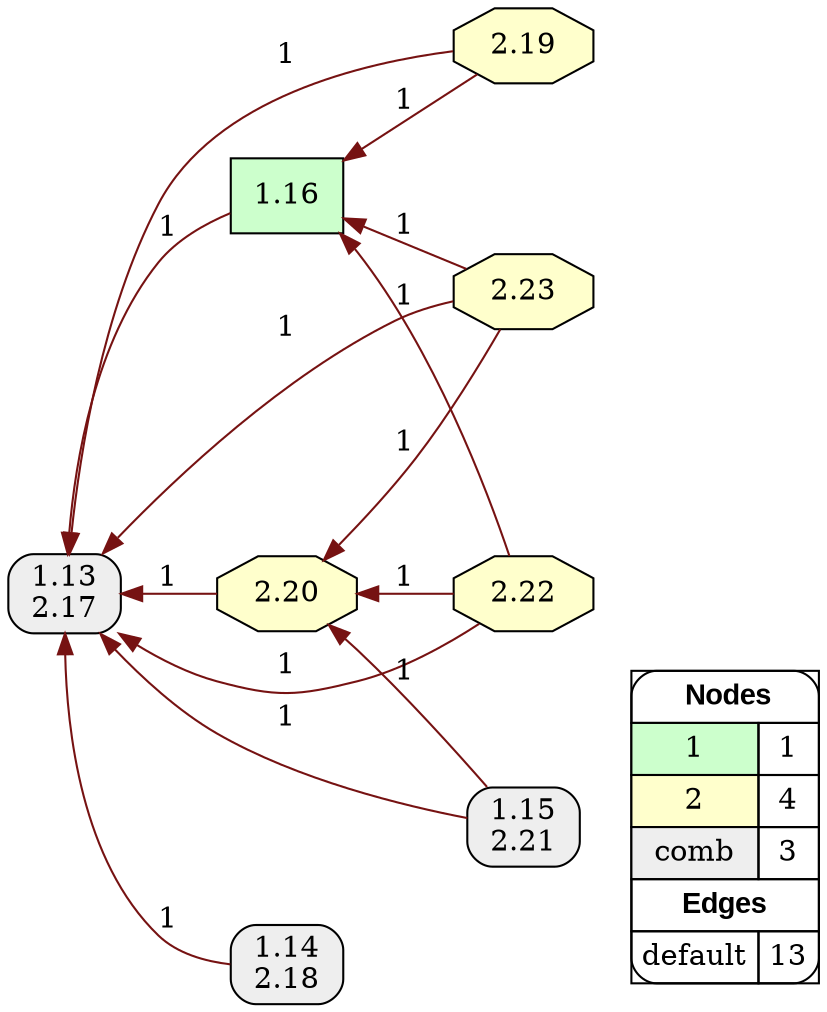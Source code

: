 digraph{
rankdir=RL
node[shape=box style=filled fillcolor="#CCFFCC"] 
"1.16"
node[shape=octagon style=filled fillcolor="#FFFFCC"] 
"2.19"
"2.22"
"2.23"
"2.20"
node[shape=box style="filled,rounded" fillcolor="#EEEEEE"] 
"1.15\n2.21"
"1.14\n2.18"
"1.13\n2.17"
edge[arrowhead=normal style=solid color="#000000" constraint=true ]
"1.14\n2.18" -> "1.13\n2.17" [label="1"][color="#761212"]
"1.15\n2.21" -> "1.13\n2.17" [label="1"][color="#761212"]
"2.20" -> "1.13\n2.17" [label="1"][color="#761212"]
"2.19" -> "1.13\n2.17" [label="1"][color="#761212"]
"2.22" -> "1.16" [label="1"][color="#761212"]
"2.22" -> "1.13\n2.17" [label="1"][color="#761212"]
"2.23" -> "1.13\n2.17" [label="1"][color="#761212"]
"2.22" -> "2.20" [label="1"][color="#761212"]
"2.23" -> "2.20" [label="1"][color="#761212"]
"1.15\n2.21" -> "2.20" [label="1"][color="#761212"]
"2.23" -> "1.16" [label="1"][color="#761212"]
"1.16" -> "1.13\n2.17" [label="1"][color="#761212"]
"2.19" -> "1.16" [label="1"][color="#761212"]
edge[arrowhead=normal style=solid color="#000000" constraint=true ]
node[shape=box] 
{rank=source Legend [fillcolor= white margin=0 label=< 
 <TABLE BORDER="0" CELLBORDER="1" CELLSPACING="0" CELLPADDING="4"> 
<TR> <TD COLSPAN="2"><font face="Arial Black"> Nodes</font></TD> </TR> 
<TR> 
 <TD bgcolor="#CCFFCC">1</TD> 
 <TD>1</TD> 
 </TR> 
<TR> 
 <TD bgcolor="#FFFFCC">2</TD> 
 <TD>4</TD> 
 </TR> 
<TR> 
 <TD bgcolor="#EEEEEE">comb</TD> 
 <TD>3</TD> 
 </TR> 
<TR> <TD COLSPAN="2"><font face = "Arial Black"> Edges </font></TD> </TR> 
<TR> 
 <TD><font color ="#000000">default</font></TD> 
 <TD>13</TD> 
 </TR> 
</TABLE> 
 >] } 
}